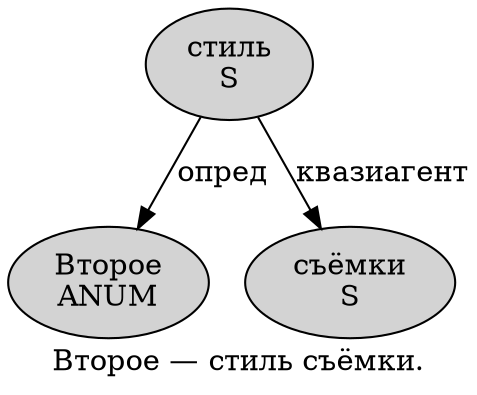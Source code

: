 digraph SENTENCE_967 {
	graph [label="Второе — стиль съёмки."]
	node [style=filled]
		0 [label="Второе
ANUM" color="" fillcolor=lightgray penwidth=1 shape=ellipse]
		2 [label="стиль
S" color="" fillcolor=lightgray penwidth=1 shape=ellipse]
		3 [label="съёмки
S" color="" fillcolor=lightgray penwidth=1 shape=ellipse]
			2 -> 0 [label="опред"]
			2 -> 3 [label="квазиагент"]
}